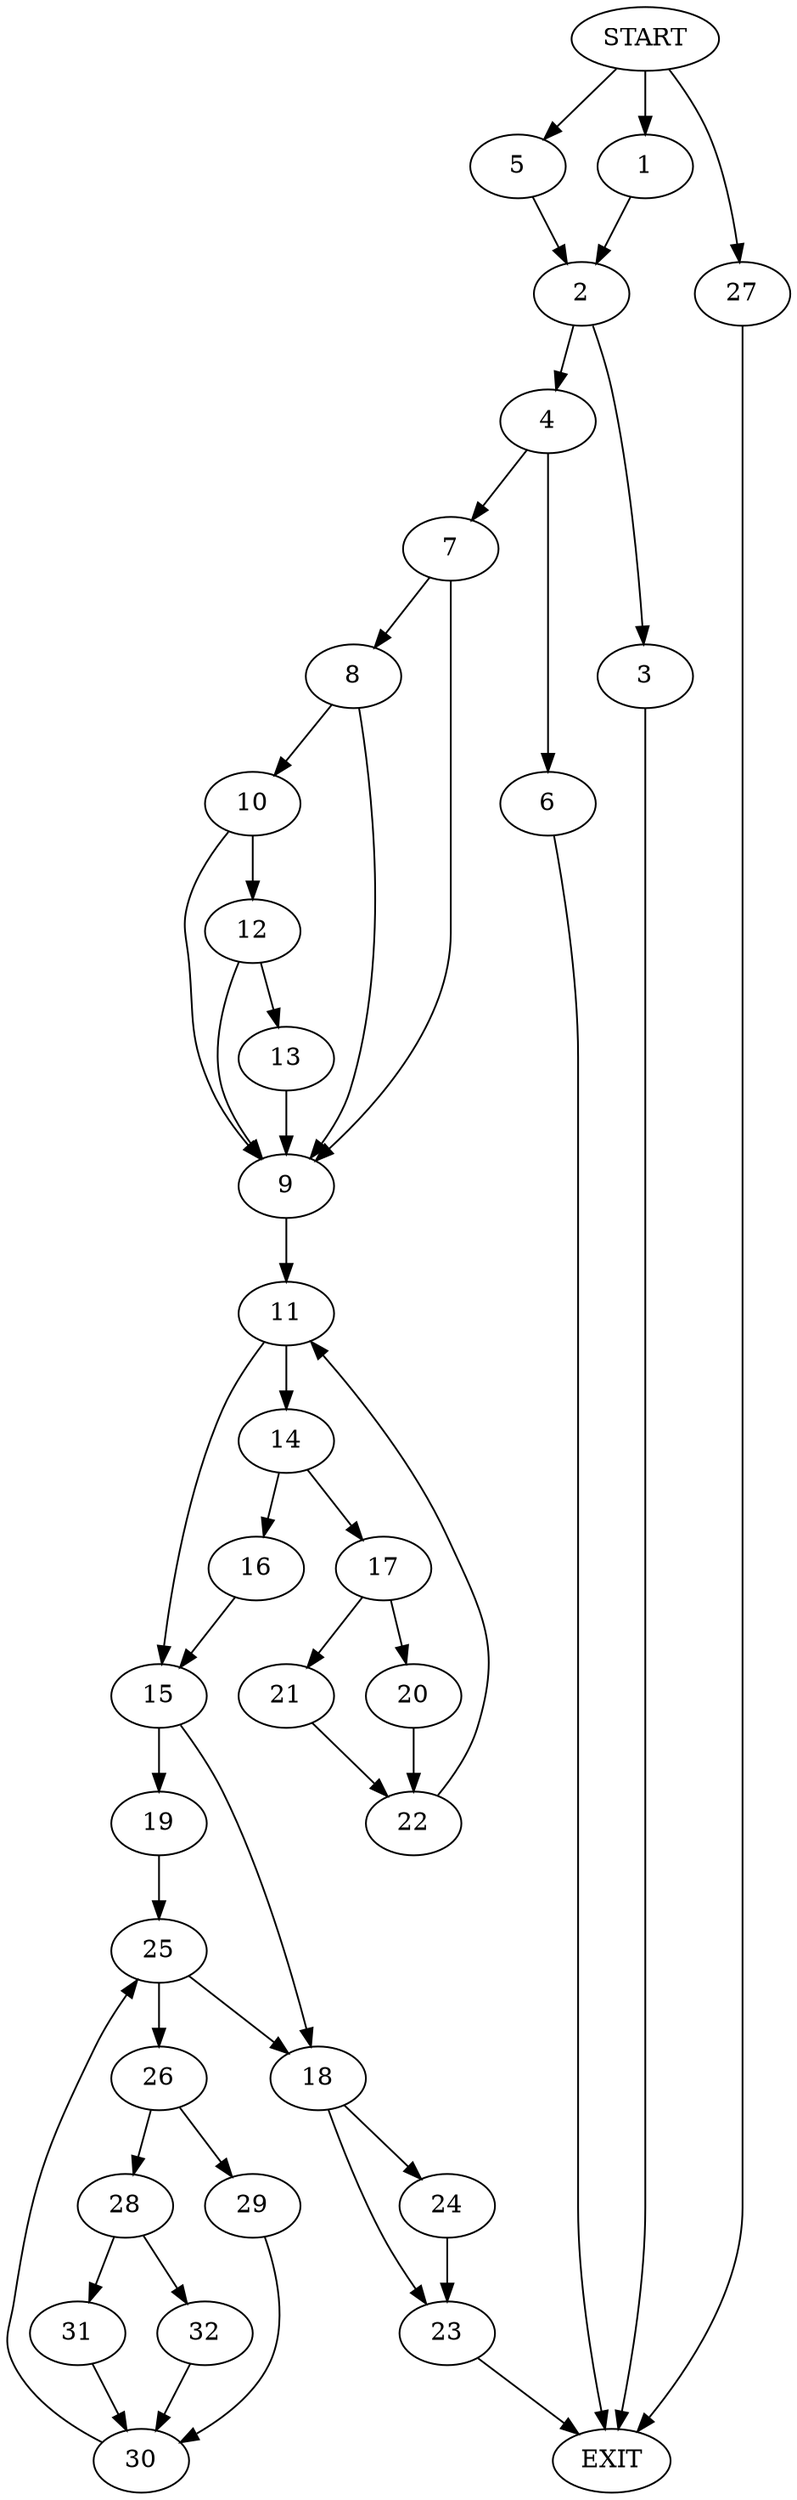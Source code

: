 digraph {
0 [label="START"]
33 [label="EXIT"]
0 -> 1
1 -> 2
2 -> 3
2 -> 4
0 -> 5
5 -> 2
4 -> 6
4 -> 7
3 -> 33
7 -> 8
7 -> 9
6 -> 33
8 -> 10
8 -> 9
9 -> 11
10 -> 12
10 -> 9
12 -> 9
12 -> 13
13 -> 9
11 -> 14
11 -> 15
14 -> 16
14 -> 17
15 -> 18
15 -> 19
17 -> 20
17 -> 21
16 -> 15
20 -> 22
21 -> 22
22 -> 11
18 -> 23
18 -> 24
19 -> 25
25 -> 18
25 -> 26
0 -> 27
27 -> 33
26 -> 28
26 -> 29
29 -> 30
28 -> 31
28 -> 32
30 -> 25
32 -> 30
31 -> 30
23 -> 33
24 -> 23
}
